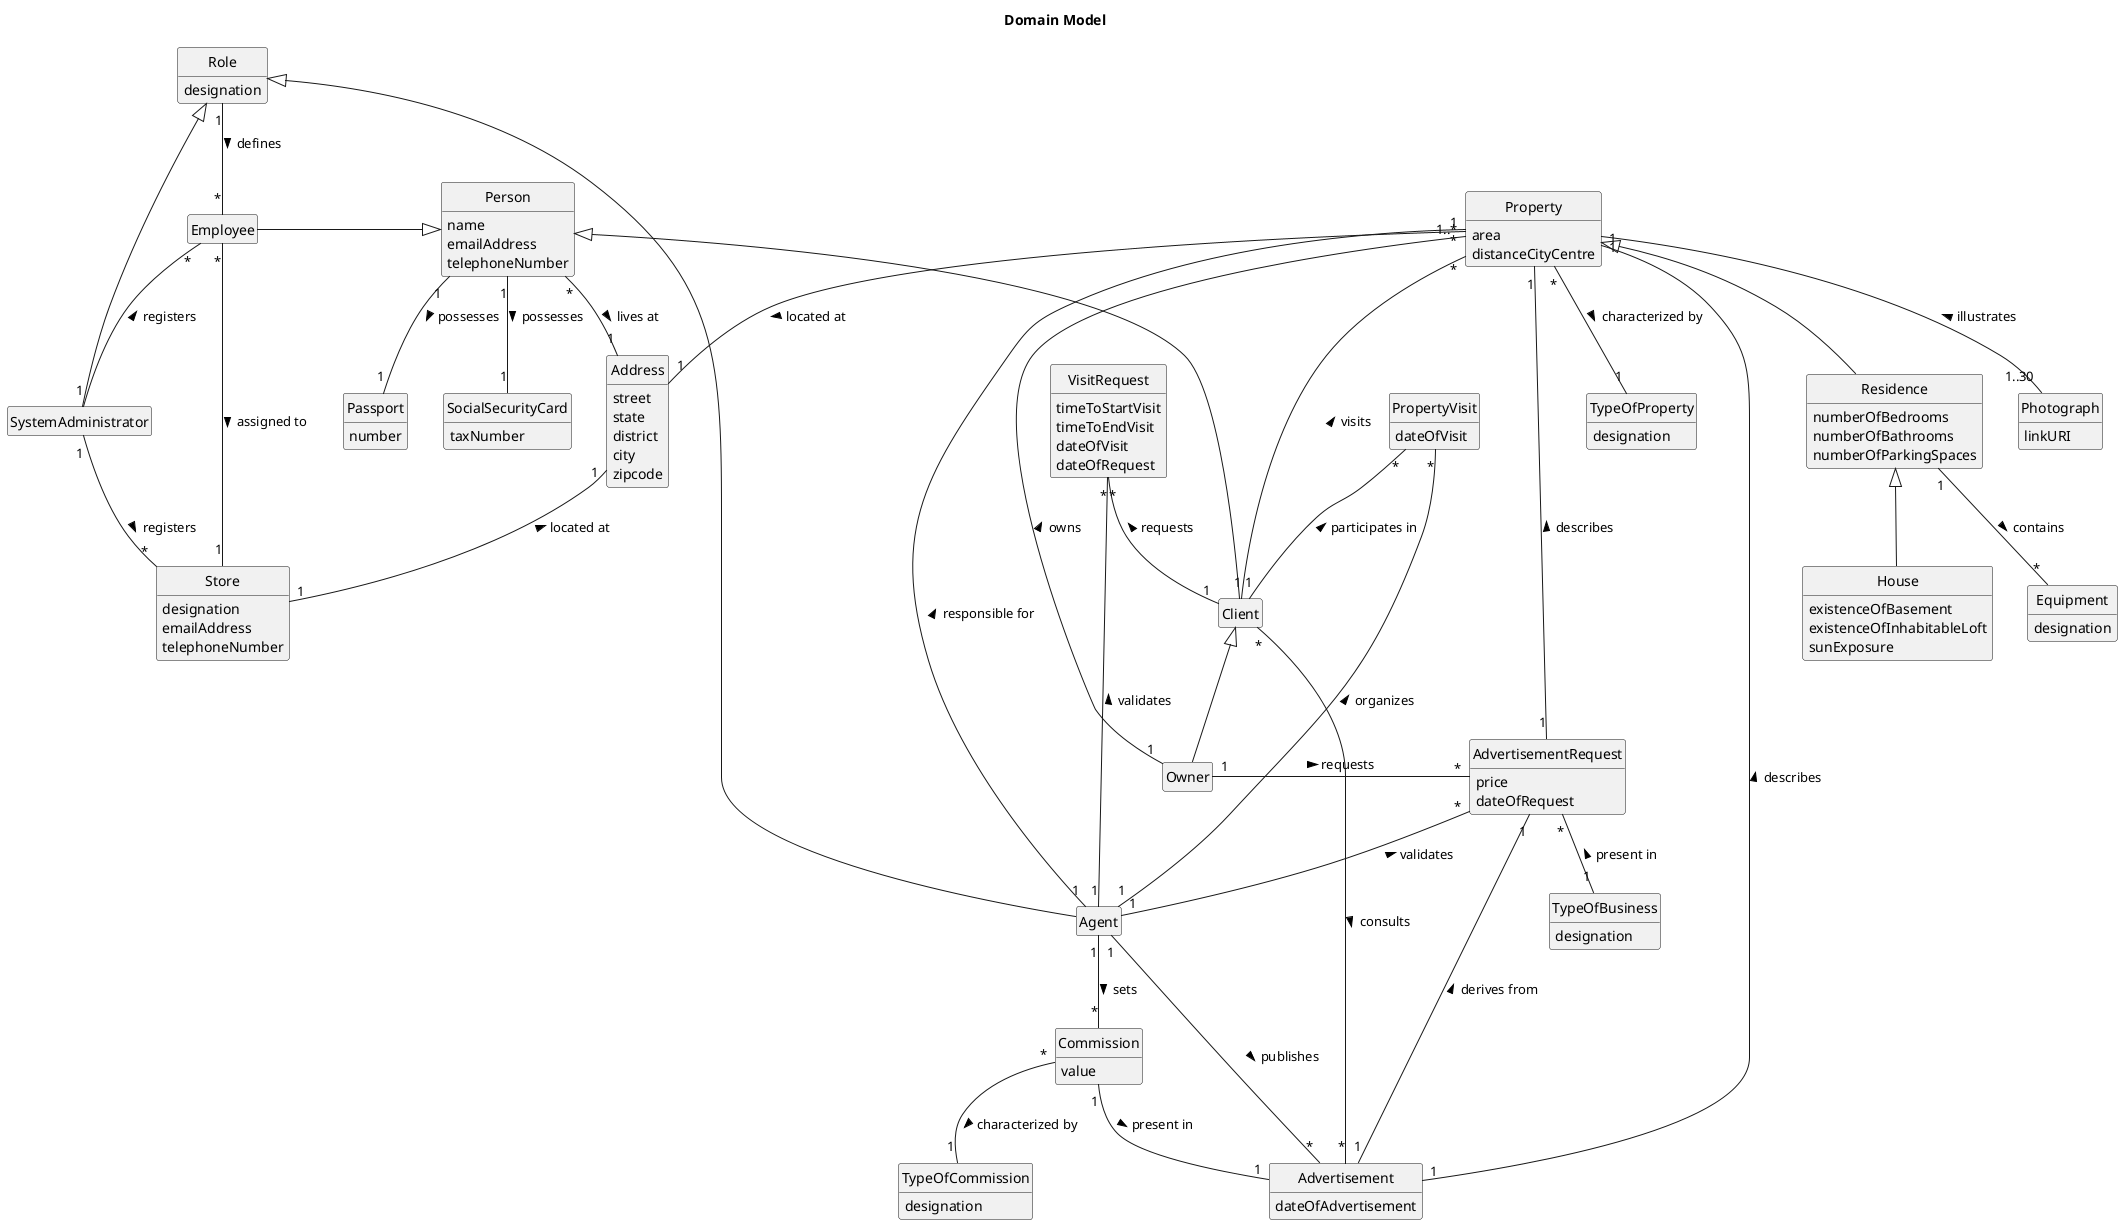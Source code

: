 @startuml

hide circle
hide empty members

title Domain Model

class Store {
designation
emailAddress
telephoneNumber
}
class Employee {}

class SystemAdministrator {}

class Agent {}

class Owner {}

class Client{}

class Person{
name
emailAddress
telephoneNumber
}

class Role {
designation
}

class AdvertisementRequest {
price
dateOfRequest
}

class TypeOfBusiness{
designation
}

class Advertisement {
dateOfAdvertisement
}

class Property {
area
distanceCityCentre
}

class Residence {
numberOfBedrooms
numberOfBathrooms
numberOfParkingSpaces
}

class House{
existenceOfBasement
existenceOfInhabitableLoft
sunExposure
}

class Address{
street
state
district
city
zipcode
}

class Photograph{
linkURI
}

class SocialSecurityCard {
taxNumber
}

class Passport {
number
}

class Equipment {
designation
}

class TypeOfCommission{
designation
}

class TypeOfProperty{
designation
}

class Commission{
value
}

class PropertyVisit{
dateOfVisit
}

class VisitRequest{
timeToStartVisit
timeToEndVisit
dateOfVisit
dateOfRequest
}

Property"*" ----- "1"Agent: responsible for <
Property"*" -- "1"Client: visits <
Property"1" -- "1"Address: located at >
Property"1..*" -- "1"Owner: owns <
Property"1" -- "1..30"Photograph: illustrates <
Property"1" -- "1"Advertisement: describes <
Property"*" -- "1"TypeOfProperty: characterized by >
Property"1" -- "1"AdvertisementRequest: describes <
Property  <|-- Residence

VisitRequest"*" -- "1"Client: requests <
VisitRequest"*" -- "1"Agent: validates <

PropertyVisit"*" -- "1"Agent: organizes <
PropertyVisit"*" -- "1"Client: participates in <

Residence <|-- House
Residence"1" -- "*"Equipment : contains >

Address"1" -- "1"Store: located at <

Person"1" -- "1"Passport: possesses >
Person"*" -- "1"Address: lives at >
Person"1" -- "1"SocialSecurityCard: possesses >
Person <|--l Employee
Person <|---  Client
Client <|-- Owner

Role"1" -- "*"Employee: defines >
Role <|-- SystemAdministrator
Role <|-- Agent

Client"*" -- "*"Advertisement: consults >

AdvertisementRequest"*" --l "1" Owner: requests <
AdvertisementRequest"*" -- "1" Agent: validates <
AdvertisementRequest"1" -- "1" Advertisement: derives from <

Employee"*" - "1"Store: assigned to >
Employee"*" -- "1"SystemAdministrator: registers <
SystemAdministrator"1" -- "*"Store: registers >

Agent"1" -- "*"Advertisement: publishes >
Agent"1" --down "*"Commission: sets >

Commission"*" -- "1"TypeOfCommission: characterized by >
Commission"1" -- "1"Advertisement: present in >

AdvertisementRequest"*" --down "1" TypeOfBusiness: present in <

@enduml